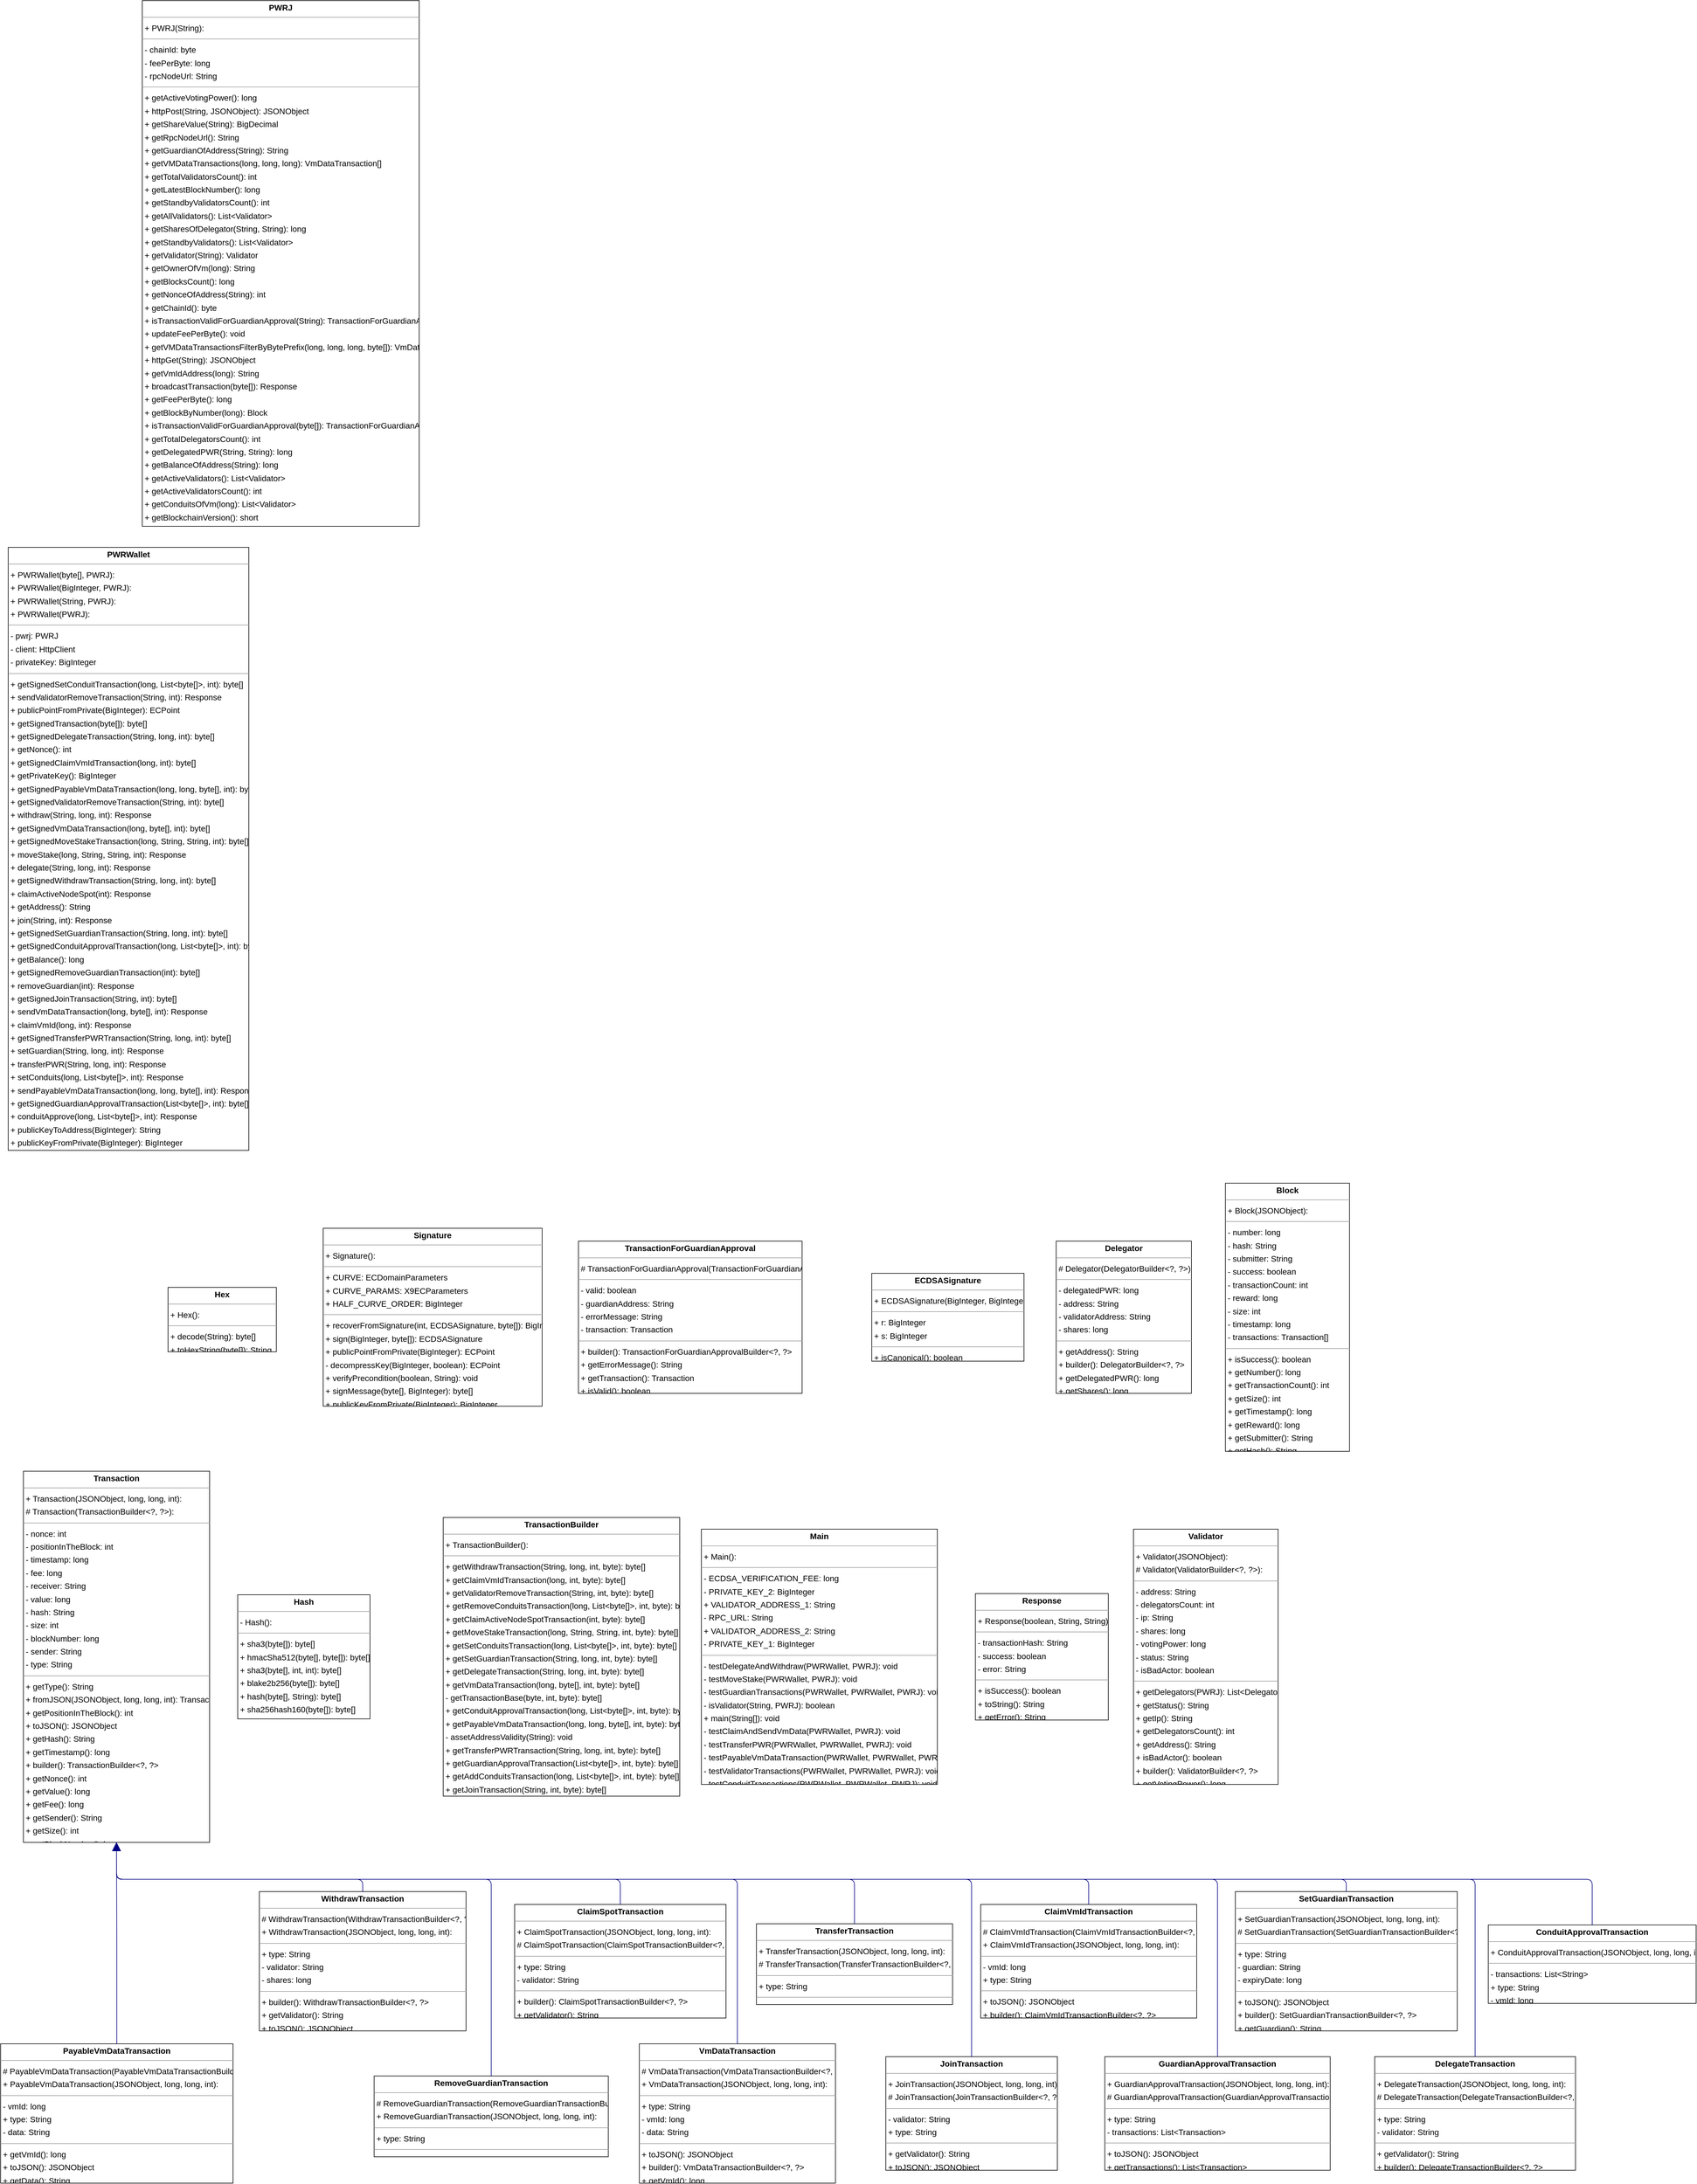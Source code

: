 <mxGraphModel dx="0" dy="0" grid="1" gridSize="10" guides="1" tooltips="1" connect="1" arrows="1" fold="1" page="0" pageScale="1" background="none" math="0" shadow="0">
  <root>
    <mxCell id="0" />
    <mxCell id="1" parent="0" />
    <mxCell id="node0" parent="1" vertex="1" value="&lt;p style=&quot;margin:0px;margin-top:4px;text-align:center;&quot;&gt;&lt;b&gt;Block&lt;/b&gt;&lt;/p&gt;&lt;hr size=&quot;1&quot;/&gt;&lt;p style=&quot;margin:0 0 0 4px;line-height:1.6;&quot;&gt;+ Block(JSONObject): &lt;/p&gt;&lt;hr size=&quot;1&quot;/&gt;&lt;p style=&quot;margin:0 0 0 4px;line-height:1.6;&quot;&gt;- number: long&lt;br/&gt;- hash: String&lt;br/&gt;- submitter: String&lt;br/&gt;- success: boolean&lt;br/&gt;- transactionCount: int&lt;br/&gt;- reward: long&lt;br/&gt;- size: int&lt;br/&gt;- timestamp: long&lt;br/&gt;- transactions: Transaction[]&lt;/p&gt;&lt;hr size=&quot;1&quot;/&gt;&lt;p style=&quot;margin:0 0 0 4px;line-height:1.6;&quot;&gt;+ isSuccess(): boolean&lt;br/&gt;+ getNumber(): long&lt;br/&gt;+ getTransactionCount(): int&lt;br/&gt;+ getSize(): int&lt;br/&gt;+ getTimestamp(): long&lt;br/&gt;+ getReward(): long&lt;br/&gt;+ getSubmitter(): String&lt;br/&gt;+ getHash(): String&lt;br/&gt;+ getTransactions(): Transaction[]&lt;/p&gt;" style="verticalAlign=top;align=left;overflow=fill;fontSize=14;fontFamily=Helvetica;html=1;rounded=0;shadow=0;comic=0;labelBackgroundColor=none;strokeWidth=1;">
      <mxGeometry x="1959" y="2005" width="212" height="458" as="geometry" />
    </mxCell>
    <mxCell id="node4" parent="1" vertex="1" value="&lt;p style=&quot;margin:0px;margin-top:4px;text-align:center;&quot;&gt;&lt;b&gt;ClaimSpotTransaction&lt;/b&gt;&lt;/p&gt;&lt;hr size=&quot;1&quot;/&gt;&lt;p style=&quot;margin:0 0 0 4px;line-height:1.6;&quot;&gt;+ ClaimSpotTransaction(JSONObject, long, long, int): &lt;br/&gt;# ClaimSpotTransaction(ClaimSpotTransactionBuilder&amp;lt;?, ?&amp;gt;): &lt;/p&gt;&lt;hr size=&quot;1&quot;/&gt;&lt;p style=&quot;margin:0 0 0 4px;line-height:1.6;&quot;&gt;+ type: String&lt;br/&gt;- validator: String&lt;/p&gt;&lt;hr size=&quot;1&quot;/&gt;&lt;p style=&quot;margin:0 0 0 4px;line-height:1.6;&quot;&gt;+ builder(): ClaimSpotTransactionBuilder&amp;lt;?, ?&amp;gt;&lt;br/&gt;+ getValidator(): String&lt;br/&gt;+ toJSON(): JSONObject&lt;/p&gt;" style="verticalAlign=top;align=left;overflow=fill;fontSize=14;fontFamily=Helvetica;html=1;rounded=0;shadow=0;comic=0;labelBackgroundColor=none;strokeWidth=1;">
      <mxGeometry x="745" y="3237" width="361" height="194" as="geometry" />
    </mxCell>
    <mxCell id="node14" parent="1" vertex="1" value="&lt;p style=&quot;margin:0px;margin-top:4px;text-align:center;&quot;&gt;&lt;b&gt;ClaimVmIdTransaction&lt;/b&gt;&lt;/p&gt;&lt;hr size=&quot;1&quot;/&gt;&lt;p style=&quot;margin:0 0 0 4px;line-height:1.6;&quot;&gt;# ClaimVmIdTransaction(ClaimVmIdTransactionBuilder&amp;lt;?, ?&amp;gt;): &lt;br/&gt;+ ClaimVmIdTransaction(JSONObject, long, long, int): &lt;/p&gt;&lt;hr size=&quot;1&quot;/&gt;&lt;p style=&quot;margin:0 0 0 4px;line-height:1.6;&quot;&gt;- vmId: long&lt;br/&gt;+ type: String&lt;/p&gt;&lt;hr size=&quot;1&quot;/&gt;&lt;p style=&quot;margin:0 0 0 4px;line-height:1.6;&quot;&gt;+ toJSON(): JSONObject&lt;br/&gt;+ builder(): ClaimVmIdTransactionBuilder&amp;lt;?, ?&amp;gt;&lt;br/&gt;+ getVmId(): long&lt;/p&gt;" style="verticalAlign=top;align=left;overflow=fill;fontSize=14;fontFamily=Helvetica;html=1;rounded=0;shadow=0;comic=0;labelBackgroundColor=none;strokeWidth=1;">
      <mxGeometry x="1541" y="3237" width="369" height="194" as="geometry" />
    </mxCell>
    <mxCell id="node20" parent="1" vertex="1" value="&lt;p style=&quot;margin:0px;margin-top:4px;text-align:center;&quot;&gt;&lt;b&gt;ConduitApprovalTransaction&lt;/b&gt;&lt;/p&gt;&lt;hr size=&quot;1&quot;/&gt;&lt;p style=&quot;margin:0 0 0 4px;line-height:1.6;&quot;&gt;+ ConduitApprovalTransaction(JSONObject, long, long, int): &lt;/p&gt;&lt;hr size=&quot;1&quot;/&gt;&lt;p style=&quot;margin:0 0 0 4px;line-height:1.6;&quot;&gt;- transactions: List&amp;lt;String&amp;gt;&lt;br/&gt;+ type: String&lt;br/&gt;- vmId: long&lt;/p&gt;" style="verticalAlign=top;align=left;overflow=fill;fontSize=14;fontFamily=Helvetica;html=1;rounded=0;shadow=0;comic=0;labelBackgroundColor=none;strokeWidth=1;">
      <mxGeometry x="2408" y="3272" width="355" height="134" as="geometry" />
    </mxCell>
    <mxCell id="node19" parent="1" vertex="1" value="&lt;p style=&quot;margin:0px;margin-top:4px;text-align:center;&quot;&gt;&lt;b&gt;DelegateTransaction&lt;/b&gt;&lt;/p&gt;&lt;hr size=&quot;1&quot;/&gt;&lt;p style=&quot;margin:0 0 0 4px;line-height:1.6;&quot;&gt;+ DelegateTransaction(JSONObject, long, long, int): &lt;br/&gt;# DelegateTransaction(DelegateTransactionBuilder&amp;lt;?, ?&amp;gt;): &lt;/p&gt;&lt;hr size=&quot;1&quot;/&gt;&lt;p style=&quot;margin:0 0 0 4px;line-height:1.6;&quot;&gt;+ type: String&lt;br/&gt;- validator: String&lt;/p&gt;&lt;hr size=&quot;1&quot;/&gt;&lt;p style=&quot;margin:0 0 0 4px;line-height:1.6;&quot;&gt;+ getValidator(): String&lt;br/&gt;+ builder(): DelegateTransactionBuilder&amp;lt;?, ?&amp;gt;&lt;br/&gt;+ toJSON(): JSONObject&lt;/p&gt;" style="verticalAlign=top;align=left;overflow=fill;fontSize=14;fontFamily=Helvetica;html=1;rounded=0;shadow=0;comic=0;labelBackgroundColor=none;strokeWidth=1;">
      <mxGeometry x="2214" y="3497" width="343" height="194" as="geometry" />
    </mxCell>
    <mxCell id="node8" parent="1" vertex="1" value="&lt;p style=&quot;margin:0px;margin-top:4px;text-align:center;&quot;&gt;&lt;b&gt;Delegator&lt;/b&gt;&lt;/p&gt;&lt;hr size=&quot;1&quot;/&gt;&lt;p style=&quot;margin:0 0 0 4px;line-height:1.6;&quot;&gt;# Delegator(DelegatorBuilder&amp;lt;?, ?&amp;gt;): &lt;/p&gt;&lt;hr size=&quot;1&quot;/&gt;&lt;p style=&quot;margin:0 0 0 4px;line-height:1.6;&quot;&gt;- delegatedPWR: long&lt;br/&gt;- address: String&lt;br/&gt;- validatorAddress: String&lt;br/&gt;- shares: long&lt;/p&gt;&lt;hr size=&quot;1&quot;/&gt;&lt;p style=&quot;margin:0 0 0 4px;line-height:1.6;&quot;&gt;+ getAddress(): String&lt;br/&gt;+ builder(): DelegatorBuilder&amp;lt;?, ?&amp;gt;&lt;br/&gt;+ getDelegatedPWR(): long&lt;br/&gt;+ getShares(): long&lt;br/&gt;+ getValidatorAddress(): String&lt;/p&gt;" style="verticalAlign=top;align=left;overflow=fill;fontSize=14;fontFamily=Helvetica;html=1;rounded=0;shadow=0;comic=0;labelBackgroundColor=none;strokeWidth=1;">
      <mxGeometry x="1670" y="2104" width="231" height="260" as="geometry" />
    </mxCell>
    <mxCell id="node11" parent="1" vertex="1" value="&lt;p style=&quot;margin:0px;margin-top:4px;text-align:center;&quot;&gt;&lt;b&gt;ECDSASignature&lt;/b&gt;&lt;/p&gt;&lt;hr size=&quot;1&quot;/&gt;&lt;p style=&quot;margin:0 0 0 4px;line-height:1.6;&quot;&gt;+ ECDSASignature(BigInteger, BigInteger): &lt;/p&gt;&lt;hr size=&quot;1&quot;/&gt;&lt;p style=&quot;margin:0 0 0 4px;line-height:1.6;&quot;&gt;+ r: BigInteger&lt;br/&gt;+ s: BigInteger&lt;/p&gt;&lt;hr size=&quot;1&quot;/&gt;&lt;p style=&quot;margin:0 0 0 4px;line-height:1.6;&quot;&gt;+ isCanonical(): boolean&lt;br/&gt;+ toCanonicalised(): ECDSASignature&lt;/p&gt;" style="verticalAlign=top;align=left;overflow=fill;fontSize=14;fontFamily=Helvetica;html=1;rounded=0;shadow=0;comic=0;labelBackgroundColor=none;strokeWidth=1;">
      <mxGeometry x="1355" y="2159" width="260" height="150" as="geometry" />
    </mxCell>
    <mxCell id="node16" parent="1" vertex="1" value="&lt;p style=&quot;margin:0px;margin-top:4px;text-align:center;&quot;&gt;&lt;b&gt;GuardianApprovalTransaction&lt;/b&gt;&lt;/p&gt;&lt;hr size=&quot;1&quot;/&gt;&lt;p style=&quot;margin:0 0 0 4px;line-height:1.6;&quot;&gt;+ GuardianApprovalTransaction(JSONObject, long, long, int): &lt;br/&gt;# GuardianApprovalTransaction(GuardianApprovalTransactionBuilder&amp;lt;?, ?&amp;gt;): &lt;/p&gt;&lt;hr size=&quot;1&quot;/&gt;&lt;p style=&quot;margin:0 0 0 4px;line-height:1.6;&quot;&gt;+ type: String&lt;br/&gt;- transactions: List&amp;lt;Transaction&amp;gt;&lt;/p&gt;&lt;hr size=&quot;1&quot;/&gt;&lt;p style=&quot;margin:0 0 0 4px;line-height:1.6;&quot;&gt;+ toJSON(): JSONObject&lt;br/&gt;+ getTransactions(): List&amp;lt;Transaction&amp;gt;&lt;br/&gt;+ builder(): GuardianApprovalTransactionBuilder&amp;lt;?, ?&amp;gt;&lt;/p&gt;" style="verticalAlign=top;align=left;overflow=fill;fontSize=14;fontFamily=Helvetica;html=1;rounded=0;shadow=0;comic=0;labelBackgroundColor=none;strokeWidth=1;">
      <mxGeometry x="1753" y="3497" width="385" height="194" as="geometry" />
    </mxCell>
    <mxCell id="node23" parent="1" vertex="1" value="&lt;p style=&quot;margin:0px;margin-top:4px;text-align:center;&quot;&gt;&lt;b&gt;Hash&lt;/b&gt;&lt;/p&gt;&lt;hr size=&quot;1&quot;/&gt;&lt;p style=&quot;margin:0 0 0 4px;line-height:1.6;&quot;&gt;- Hash(): &lt;/p&gt;&lt;hr size=&quot;1&quot;/&gt;&lt;p style=&quot;margin:0 0 0 4px;line-height:1.6;&quot;&gt;+ sha3(byte[]): byte[]&lt;br/&gt;+ hmacSha512(byte[], byte[]): byte[]&lt;br/&gt;+ sha3(byte[], int, int): byte[]&lt;br/&gt;+ blake2b256(byte[]): byte[]&lt;br/&gt;+ hash(byte[], String): byte[]&lt;br/&gt;+ sha256hash160(byte[]): byte[]&lt;br/&gt;+ sha256(byte[]): byte[]&lt;/p&gt;" style="verticalAlign=top;align=left;overflow=fill;fontSize=14;fontFamily=Helvetica;html=1;rounded=0;shadow=0;comic=0;labelBackgroundColor=none;strokeWidth=1;">
      <mxGeometry x="272" y="2708" width="226" height="212" as="geometry" />
    </mxCell>
    <mxCell id="node25" parent="1" vertex="1" value="&lt;p style=&quot;margin:0px;margin-top:4px;text-align:center;&quot;&gt;&lt;b&gt;Hex&lt;/b&gt;&lt;/p&gt;&lt;hr size=&quot;1&quot;/&gt;&lt;p style=&quot;margin:0 0 0 4px;line-height:1.6;&quot;&gt;+ Hex(): &lt;/p&gt;&lt;hr size=&quot;1&quot;/&gt;&lt;p style=&quot;margin:0 0 0 4px;line-height:1.6;&quot;&gt;+ decode(String): byte[]&lt;br/&gt;+ toHexString(byte[]): String&lt;/p&gt;" style="verticalAlign=top;align=left;overflow=fill;fontSize=14;fontFamily=Helvetica;html=1;rounded=0;shadow=0;comic=0;labelBackgroundColor=none;strokeWidth=1;">
      <mxGeometry x="153" y="2183" width="185" height="110" as="geometry" />
    </mxCell>
    <mxCell id="node13" parent="1" vertex="1" value="&lt;p style=&quot;margin:0px;margin-top:4px;text-align:center;&quot;&gt;&lt;b&gt;JoinTransaction&lt;/b&gt;&lt;/p&gt;&lt;hr size=&quot;1&quot;/&gt;&lt;p style=&quot;margin:0 0 0 4px;line-height:1.6;&quot;&gt;+ JoinTransaction(JSONObject, long, long, int): &lt;br/&gt;# JoinTransaction(JoinTransactionBuilder&amp;lt;?, ?&amp;gt;): &lt;/p&gt;&lt;hr size=&quot;1&quot;/&gt;&lt;p style=&quot;margin:0 0 0 4px;line-height:1.6;&quot;&gt;- validator: String&lt;br/&gt;+ type: String&lt;/p&gt;&lt;hr size=&quot;1&quot;/&gt;&lt;p style=&quot;margin:0 0 0 4px;line-height:1.6;&quot;&gt;+ getValidator(): String&lt;br/&gt;+ toJSON(): JSONObject&lt;br/&gt;+ builder(): JoinTransactionBuilder&amp;lt;?, ?&amp;gt;&lt;/p&gt;" style="verticalAlign=top;align=left;overflow=fill;fontSize=14;fontFamily=Helvetica;html=1;rounded=0;shadow=0;comic=0;labelBackgroundColor=none;strokeWidth=1;">
      <mxGeometry x="1379" y="3497" width="293" height="194" as="geometry" />
    </mxCell>
    <mxCell id="node12" parent="1" vertex="1" value="&lt;p style=&quot;margin:0px;margin-top:4px;text-align:center;&quot;&gt;&lt;b&gt;Main&lt;/b&gt;&lt;/p&gt;&lt;hr size=&quot;1&quot;/&gt;&lt;p style=&quot;margin:0 0 0 4px;line-height:1.6;&quot;&gt;+ Main(): &lt;/p&gt;&lt;hr size=&quot;1&quot;/&gt;&lt;p style=&quot;margin:0 0 0 4px;line-height:1.6;&quot;&gt;- ECDSA_VERIFICATION_FEE: long&lt;br/&gt;- PRIVATE_KEY_2: BigInteger&lt;br/&gt;+ VALIDATOR_ADDRESS_1: String&lt;br/&gt;- RPC_URL: String&lt;br/&gt;+ VALIDATOR_ADDRESS_2: String&lt;br/&gt;- PRIVATE_KEY_1: BigInteger&lt;/p&gt;&lt;hr size=&quot;1&quot;/&gt;&lt;p style=&quot;margin:0 0 0 4px;line-height:1.6;&quot;&gt;- testDelegateAndWithdraw(PWRWallet, PWRJ): void&lt;br/&gt;- testMoveStake(PWRWallet, PWRJ): void&lt;br/&gt;- testGuardianTransactions(PWRWallet, PWRWallet, PWRJ): void&lt;br/&gt;- isValidator(String, PWRJ): boolean&lt;br/&gt;+ main(String[]): void&lt;br/&gt;- testClaimAndSendVmData(PWRWallet, PWRJ): void&lt;br/&gt;- testTransferPWR(PWRWallet, PWRWallet, PWRJ): void&lt;br/&gt;- testPayableVmDataTransaction(PWRWallet, PWRWallet, PWRJ): void&lt;br/&gt;- testValidatorTransactions(PWRWallet, PWRWallet, PWRJ): void&lt;br/&gt;- testConduitTransactions(PWRWallet, PWRWallet, PWRJ): void&lt;br/&gt;- testTransferPWRFromVM(PWRWallet, PWRWallet, PWRJ): void&lt;/p&gt;" style="verticalAlign=top;align=left;overflow=fill;fontSize=14;fontFamily=Helvetica;html=1;rounded=0;shadow=0;comic=0;labelBackgroundColor=none;strokeWidth=1;">
      <mxGeometry x="1064" y="2596" width="403" height="436" as="geometry" />
    </mxCell>
    <mxCell id="node2" parent="1" vertex="1" value="&lt;p style=&quot;margin:0px;margin-top:4px;text-align:center;&quot;&gt;&lt;b&gt;PWRJ&lt;/b&gt;&lt;/p&gt;&lt;hr size=&quot;1&quot;/&gt;&lt;p style=&quot;margin:0 0 0 4px;line-height:1.6;&quot;&gt;+ PWRJ(String): &lt;/p&gt;&lt;hr size=&quot;1&quot;/&gt;&lt;p style=&quot;margin:0 0 0 4px;line-height:1.6;&quot;&gt;- chainId: byte&lt;br/&gt;- feePerByte: long&lt;br/&gt;- rpcNodeUrl: String&lt;/p&gt;&lt;hr size=&quot;1&quot;/&gt;&lt;p style=&quot;margin:0 0 0 4px;line-height:1.6;&quot;&gt;+ getActiveVotingPower(): long&lt;br/&gt;+ httpPost(String, JSONObject): JSONObject&lt;br/&gt;+ getShareValue(String): BigDecimal&lt;br/&gt;+ getRpcNodeUrl(): String&lt;br/&gt;+ getGuardianOfAddress(String): String&lt;br/&gt;+ getVMDataTransactions(long, long, long): VmDataTransaction[]&lt;br/&gt;+ getTotalValidatorsCount(): int&lt;br/&gt;+ getLatestBlockNumber(): long&lt;br/&gt;+ getStandbyValidatorsCount(): int&lt;br/&gt;+ getAllValidators(): List&amp;lt;Validator&amp;gt;&lt;br/&gt;+ getSharesOfDelegator(String, String): long&lt;br/&gt;+ getStandbyValidators(): List&amp;lt;Validator&amp;gt;&lt;br/&gt;+ getValidator(String): Validator&lt;br/&gt;+ getOwnerOfVm(long): String&lt;br/&gt;+ getBlocksCount(): long&lt;br/&gt;+ getNonceOfAddress(String): int&lt;br/&gt;+ getChainId(): byte&lt;br/&gt;+ isTransactionValidForGuardianApproval(String): TransactionForGuardianApproval&lt;br/&gt;+ updateFeePerByte(): void&lt;br/&gt;+ getVMDataTransactionsFilterByBytePrefix(long, long, long, byte[]): VmDataTransaction[]&lt;br/&gt;+ httpGet(String): JSONObject&lt;br/&gt;+ getVmIdAddress(long): String&lt;br/&gt;+ broadcastTransaction(byte[]): Response&lt;br/&gt;+ getFeePerByte(): long&lt;br/&gt;+ getBlockByNumber(long): Block&lt;br/&gt;+ isTransactionValidForGuardianApproval(byte[]): TransactionForGuardianApproval&lt;br/&gt;+ getTotalDelegatorsCount(): int&lt;br/&gt;+ getDelegatedPWR(String, String): long&lt;br/&gt;+ getBalanceOfAddress(String): long&lt;br/&gt;+ getActiveValidators(): List&amp;lt;Validator&amp;gt;&lt;br/&gt;+ getActiveValidatorsCount(): int&lt;br/&gt;+ getConduitsOfVm(long): List&amp;lt;Validator&amp;gt;&lt;br/&gt;+ getBlockchainVersion(): short&lt;br/&gt;+ getDelegatees(String): List&amp;lt;Validator&amp;gt;&lt;br/&gt;+ getOrDefault(JSONObject, String, Object): Object&lt;/p&gt;" style="verticalAlign=top;align=left;overflow=fill;fontSize=14;fontFamily=Helvetica;html=1;rounded=0;shadow=0;comic=0;labelBackgroundColor=none;strokeWidth=1;">
      <mxGeometry x="109" y="-15" width="473" height="898" as="geometry" />
    </mxCell>
    <mxCell id="node5" parent="1" vertex="1" value="&lt;p style=&quot;margin:0px;margin-top:4px;text-align:center;&quot;&gt;&lt;b&gt;PWRWallet&lt;/b&gt;&lt;/p&gt;&lt;hr size=&quot;1&quot;/&gt;&lt;p style=&quot;margin:0 0 0 4px;line-height:1.6;&quot;&gt;+ PWRWallet(byte[], PWRJ): &lt;br/&gt;+ PWRWallet(BigInteger, PWRJ): &lt;br/&gt;+ PWRWallet(String, PWRJ): &lt;br/&gt;+ PWRWallet(PWRJ): &lt;/p&gt;&lt;hr size=&quot;1&quot;/&gt;&lt;p style=&quot;margin:0 0 0 4px;line-height:1.6;&quot;&gt;- pwrj: PWRJ&lt;br/&gt;- client: HttpClient&lt;br/&gt;- privateKey: BigInteger&lt;/p&gt;&lt;hr size=&quot;1&quot;/&gt;&lt;p style=&quot;margin:0 0 0 4px;line-height:1.6;&quot;&gt;+ getSignedSetConduitTransaction(long, List&amp;lt;byte[]&amp;gt;, int): byte[]&lt;br/&gt;+ sendValidatorRemoveTransaction(String, int): Response&lt;br/&gt;+ publicPointFromPrivate(BigInteger): ECPoint&lt;br/&gt;+ getSignedTransaction(byte[]): byte[]&lt;br/&gt;+ getSignedDelegateTransaction(String, long, int): byte[]&lt;br/&gt;+ getNonce(): int&lt;br/&gt;+ getSignedClaimVmIdTransaction(long, int): byte[]&lt;br/&gt;+ getPrivateKey(): BigInteger&lt;br/&gt;+ getSignedPayableVmDataTransaction(long, long, byte[], int): byte[]&lt;br/&gt;+ getSignedValidatorRemoveTransaction(String, int): byte[]&lt;br/&gt;+ withdraw(String, long, int): Response&lt;br/&gt;+ getSignedVmDataTransaction(long, byte[], int): byte[]&lt;br/&gt;+ getSignedMoveStakeTransaction(long, String, String, int): byte[]&lt;br/&gt;+ moveStake(long, String, String, int): Response&lt;br/&gt;+ delegate(String, long, int): Response&lt;br/&gt;+ getSignedWithdrawTransaction(String, long, int): byte[]&lt;br/&gt;+ claimActiveNodeSpot(int): Response&lt;br/&gt;+ getAddress(): String&lt;br/&gt;+ join(String, int): Response&lt;br/&gt;+ getSignedSetGuardianTransaction(String, long, int): byte[]&lt;br/&gt;+ getSignedConduitApprovalTransaction(long, List&amp;lt;byte[]&amp;gt;, int): byte[]&lt;br/&gt;+ getBalance(): long&lt;br/&gt;+ getSignedRemoveGuardianTransaction(int): byte[]&lt;br/&gt;+ removeGuardian(int): Response&lt;br/&gt;+ getSignedJoinTransaction(String, int): byte[]&lt;br/&gt;+ sendVmDataTransaction(long, byte[], int): Response&lt;br/&gt;+ claimVmId(long, int): Response&lt;br/&gt;+ getSignedTransferPWRTransaction(String, long, int): byte[]&lt;br/&gt;+ setGuardian(String, long, int): Response&lt;br/&gt;+ transferPWR(String, long, int): Response&lt;br/&gt;+ setConduits(long, List&amp;lt;byte[]&amp;gt;, int): Response&lt;br/&gt;+ sendPayableVmDataTransaction(long, long, byte[], int): Response&lt;br/&gt;+ getSignedGuardianApprovalTransaction(List&amp;lt;byte[]&amp;gt;, int): byte[]&lt;br/&gt;+ conduitApprove(long, List&amp;lt;byte[]&amp;gt;, int): Response&lt;br/&gt;+ publicKeyToAddress(BigInteger): String&lt;br/&gt;+ publicKeyFromPrivate(BigInteger): BigInteger&lt;br/&gt;+ sendGuardianApprovalTransaction(List&amp;lt;byte[]&amp;gt;, int): Response&lt;br/&gt;+ getSignedClaimActiveNodeSpotTransaction(int): byte[]&lt;/p&gt;" style="verticalAlign=top;align=left;overflow=fill;fontSize=14;fontFamily=Helvetica;html=1;rounded=0;shadow=0;comic=0;labelBackgroundColor=none;strokeWidth=1;">
      <mxGeometry x="-120" y="919" width="411" height="1030" as="geometry" />
    </mxCell>
    <mxCell id="node24" parent="1" vertex="1" value="&lt;p style=&quot;margin:0px;margin-top:4px;text-align:center;&quot;&gt;&lt;b&gt;PayableVmDataTransaction&lt;/b&gt;&lt;/p&gt;&lt;hr size=&quot;1&quot;/&gt;&lt;p style=&quot;margin:0 0 0 4px;line-height:1.6;&quot;&gt;# PayableVmDataTransaction(PayableVmDataTransactionBuilder&amp;lt;?, ?&amp;gt;): &lt;br/&gt;+ PayableVmDataTransaction(JSONObject, long, long, int): &lt;/p&gt;&lt;hr size=&quot;1&quot;/&gt;&lt;p style=&quot;margin:0 0 0 4px;line-height:1.6;&quot;&gt;- vmId: long&lt;br/&gt;+ type: String&lt;br/&gt;- data: String&lt;/p&gt;&lt;hr size=&quot;1&quot;/&gt;&lt;p style=&quot;margin:0 0 0 4px;line-height:1.6;&quot;&gt;+ getVmId(): long&lt;br/&gt;+ toJSON(): JSONObject&lt;br/&gt;+ getData(): String&lt;br/&gt;+ builder(): PayableVmDataTransactionBuilder&amp;lt;?, ?&amp;gt;&lt;/p&gt;" style="verticalAlign=top;align=left;overflow=fill;fontSize=14;fontFamily=Helvetica;html=1;rounded=0;shadow=0;comic=0;labelBackgroundColor=none;strokeWidth=1;">
      <mxGeometry x="-133" y="3475" width="397" height="238" as="geometry" />
    </mxCell>
    <mxCell id="node3" parent="1" vertex="1" value="&lt;p style=&quot;margin:0px;margin-top:4px;text-align:center;&quot;&gt;&lt;b&gt;RemoveGuardianTransaction&lt;/b&gt;&lt;/p&gt;&lt;hr size=&quot;1&quot;/&gt;&lt;p style=&quot;margin:0 0 0 4px;line-height:1.6;&quot;&gt;# RemoveGuardianTransaction(RemoveGuardianTransactionBuilder&amp;lt;?, ?&amp;gt;): &lt;br/&gt;+ RemoveGuardianTransaction(JSONObject, long, long, int): &lt;/p&gt;&lt;hr size=&quot;1&quot;/&gt;&lt;p style=&quot;margin:0 0 0 4px;line-height:1.6;&quot;&gt;+ type: String&lt;/p&gt;&lt;hr size=&quot;1&quot;/&gt;&lt;p style=&quot;margin:0 0 0 4px;line-height:1.6;&quot;&gt;+ builder(): RemoveGuardianTransactionBuilder&amp;lt;?, ?&amp;gt;&lt;/p&gt;" style="verticalAlign=top;align=left;overflow=fill;fontSize=14;fontFamily=Helvetica;html=1;rounded=0;shadow=0;comic=0;labelBackgroundColor=none;strokeWidth=1;">
      <mxGeometry x="505" y="3530" width="400" height="138" as="geometry" />
    </mxCell>
    <mxCell id="node10" parent="1" vertex="1" value="&lt;p style=&quot;margin:0px;margin-top:4px;text-align:center;&quot;&gt;&lt;b&gt;Response&lt;/b&gt;&lt;/p&gt;&lt;hr size=&quot;1&quot;/&gt;&lt;p style=&quot;margin:0 0 0 4px;line-height:1.6;&quot;&gt;+ Response(boolean, String, String): &lt;/p&gt;&lt;hr size=&quot;1&quot;/&gt;&lt;p style=&quot;margin:0 0 0 4px;line-height:1.6;&quot;&gt;- transactionHash: String&lt;br/&gt;- success: boolean&lt;br/&gt;- error: String&lt;/p&gt;&lt;hr size=&quot;1&quot;/&gt;&lt;p style=&quot;margin:0 0 0 4px;line-height:1.6;&quot;&gt;+ isSuccess(): boolean&lt;br/&gt;+ toString(): String&lt;br/&gt;+ getError(): String&lt;br/&gt;+ getTransactionHash(): String&lt;/p&gt;" style="verticalAlign=top;align=left;overflow=fill;fontSize=14;fontFamily=Helvetica;html=1;rounded=0;shadow=0;comic=0;labelBackgroundColor=none;strokeWidth=1;">
      <mxGeometry x="1532" y="2706" width="227" height="216" as="geometry" />
    </mxCell>
    <mxCell id="node18" parent="1" vertex="1" value="&lt;p style=&quot;margin:0px;margin-top:4px;text-align:center;&quot;&gt;&lt;b&gt;SetGuardianTransaction&lt;/b&gt;&lt;/p&gt;&lt;hr size=&quot;1&quot;/&gt;&lt;p style=&quot;margin:0 0 0 4px;line-height:1.6;&quot;&gt;+ SetGuardianTransaction(JSONObject, long, long, int): &lt;br/&gt;# SetGuardianTransaction(SetGuardianTransactionBuilder&amp;lt;?, ?&amp;gt;): &lt;/p&gt;&lt;hr size=&quot;1&quot;/&gt;&lt;p style=&quot;margin:0 0 0 4px;line-height:1.6;&quot;&gt;+ type: String&lt;br/&gt;- guardian: String&lt;br/&gt;- expiryDate: long&lt;/p&gt;&lt;hr size=&quot;1&quot;/&gt;&lt;p style=&quot;margin:0 0 0 4px;line-height:1.6;&quot;&gt;+ toJSON(): JSONObject&lt;br/&gt;+ builder(): SetGuardianTransactionBuilder&amp;lt;?, ?&amp;gt;&lt;br/&gt;+ getGuardian(): String&lt;br/&gt;+ getExpiryDate(): long&lt;/p&gt;" style="verticalAlign=top;align=left;overflow=fill;fontSize=14;fontFamily=Helvetica;html=1;rounded=0;shadow=0;comic=0;labelBackgroundColor=none;strokeWidth=1;">
      <mxGeometry x="1976" y="3215" width="379" height="238" as="geometry" />
    </mxCell>
    <mxCell id="node22" parent="1" vertex="1" value="&lt;p style=&quot;margin:0px;margin-top:4px;text-align:center;&quot;&gt;&lt;b&gt;Signature&lt;/b&gt;&lt;/p&gt;&lt;hr size=&quot;1&quot;/&gt;&lt;p style=&quot;margin:0 0 0 4px;line-height:1.6;&quot;&gt;+ Signature(): &lt;/p&gt;&lt;hr size=&quot;1&quot;/&gt;&lt;p style=&quot;margin:0 0 0 4px;line-height:1.6;&quot;&gt;+ CURVE: ECDomainParameters&lt;br/&gt;+ CURVE_PARAMS: X9ECParameters&lt;br/&gt;+ HALF_CURVE_ORDER: BigInteger&lt;/p&gt;&lt;hr size=&quot;1&quot;/&gt;&lt;p style=&quot;margin:0 0 0 4px;line-height:1.6;&quot;&gt;+ recoverFromSignature(int, ECDSASignature, byte[]): BigInteger&lt;br/&gt;+ sign(BigInteger, byte[]): ECDSASignature&lt;br/&gt;+ publicPointFromPrivate(BigInteger): ECPoint&lt;br/&gt;- decompressKey(BigInteger, boolean): ECPoint&lt;br/&gt;+ verifyPrecondition(boolean, String): void&lt;br/&gt;+ signMessage(byte[], BigInteger): byte[]&lt;br/&gt;+ publicKeyFromPrivate(BigInteger): BigInteger&lt;br/&gt;+ toBytesPadded(BigInteger, int): byte[]&lt;/p&gt;" style="verticalAlign=top;align=left;overflow=fill;fontSize=14;fontFamily=Helvetica;html=1;rounded=0;shadow=0;comic=0;labelBackgroundColor=none;strokeWidth=1;">
      <mxGeometry x="418" y="2082" width="374" height="304" as="geometry" />
    </mxCell>
    <mxCell id="node17" parent="1" vertex="1" value="&lt;p style=&quot;margin:0px;margin-top:4px;text-align:center;&quot;&gt;&lt;b&gt;Transaction&lt;/b&gt;&lt;/p&gt;&lt;hr size=&quot;1&quot;/&gt;&lt;p style=&quot;margin:0 0 0 4px;line-height:1.6;&quot;&gt;+ Transaction(JSONObject, long, long, int): &lt;br/&gt;# Transaction(TransactionBuilder&amp;lt;?, ?&amp;gt;): &lt;/p&gt;&lt;hr size=&quot;1&quot;/&gt;&lt;p style=&quot;margin:0 0 0 4px;line-height:1.6;&quot;&gt;- nonce: int&lt;br/&gt;- positionInTheBlock: int&lt;br/&gt;- timestamp: long&lt;br/&gt;- fee: long&lt;br/&gt;- receiver: String&lt;br/&gt;- value: long&lt;br/&gt;- hash: String&lt;br/&gt;- size: int&lt;br/&gt;- blockNumber: long&lt;br/&gt;- sender: String&lt;br/&gt;- type: String&lt;/p&gt;&lt;hr size=&quot;1&quot;/&gt;&lt;p style=&quot;margin:0 0 0 4px;line-height:1.6;&quot;&gt;+ getType(): String&lt;br/&gt;+ fromJSON(JSONObject, long, long, int): Transaction&lt;br/&gt;+ getPositionInTheBlock(): int&lt;br/&gt;+ toJSON(): JSONObject&lt;br/&gt;+ getHash(): String&lt;br/&gt;+ getTimestamp(): long&lt;br/&gt;+ builder(): TransactionBuilder&amp;lt;?, ?&amp;gt;&lt;br/&gt;+ getNonce(): int&lt;br/&gt;+ getValue(): long&lt;br/&gt;+ getFee(): long&lt;br/&gt;+ getSender(): String&lt;br/&gt;+ getSize(): int&lt;br/&gt;+ getBlockNumber(): long&lt;br/&gt;+ getReceiver(): String&lt;/p&gt;" style="verticalAlign=top;align=left;overflow=fill;fontSize=14;fontFamily=Helvetica;html=1;rounded=0;shadow=0;comic=0;labelBackgroundColor=none;strokeWidth=1;">
      <mxGeometry x="-94" y="2497" width="318" height="634" as="geometry" />
    </mxCell>
    <mxCell id="node21" parent="1" vertex="1" value="&lt;p style=&quot;margin:0px;margin-top:4px;text-align:center;&quot;&gt;&lt;b&gt;TransactionBuilder&lt;/b&gt;&lt;/p&gt;&lt;hr size=&quot;1&quot;/&gt;&lt;p style=&quot;margin:0 0 0 4px;line-height:1.6;&quot;&gt;+ TransactionBuilder(): &lt;/p&gt;&lt;hr size=&quot;1&quot;/&gt;&lt;p style=&quot;margin:0 0 0 4px;line-height:1.6;&quot;&gt;+ getWithdrawTransaction(String, long, int, byte): byte[]&lt;br/&gt;+ getClaimVmIdTransaction(long, int, byte): byte[]&lt;br/&gt;+ getValidatorRemoveTransaction(String, int, byte): byte[]&lt;br/&gt;+ getRemoveConduitsTransaction(long, List&amp;lt;byte[]&amp;gt;, int, byte): byte[]&lt;br/&gt;+ getClaimActiveNodeSpotTransaction(int, byte): byte[]&lt;br/&gt;+ getMoveStakeTransaction(long, String, String, int, byte): byte[]&lt;br/&gt;+ getSetConduitsTransaction(long, List&amp;lt;byte[]&amp;gt;, int, byte): byte[]&lt;br/&gt;+ getSetGuardianTransaction(String, long, int, byte): byte[]&lt;br/&gt;+ getDelegateTransaction(String, long, int, byte): byte[]&lt;br/&gt;+ getVmDataTransaction(long, byte[], int, byte): byte[]&lt;br/&gt;- getTransactionBase(byte, int, byte): byte[]&lt;br/&gt;+ getConduitApprovalTransaction(long, List&amp;lt;byte[]&amp;gt;, int, byte): byte[]&lt;br/&gt;+ getPayableVmDataTransaction(long, long, byte[], int, byte): byte[]&lt;br/&gt;- assetAddressValidity(String): void&lt;br/&gt;+ getTransferPWRTransaction(String, long, int, byte): byte[]&lt;br/&gt;+ getGuardianApprovalTransaction(List&amp;lt;byte[]&amp;gt;, int, byte): byte[]&lt;br/&gt;+ getAddConduitsTransaction(long, List&amp;lt;byte[]&amp;gt;, int, byte): byte[]&lt;br/&gt;+ getJoinTransaction(String, int, byte): byte[]&lt;br/&gt;+ getRemoveGuardianTransaction(int, byte): byte[]&lt;/p&gt;" style="verticalAlign=top;align=left;overflow=fill;fontSize=14;fontFamily=Helvetica;html=1;rounded=0;shadow=0;comic=0;labelBackgroundColor=none;strokeWidth=1;">
      <mxGeometry x="623" y="2576" width="404" height="476" as="geometry" />
    </mxCell>
    <mxCell id="node15" parent="1" vertex="1" value="&lt;p style=&quot;margin:0px;margin-top:4px;text-align:center;&quot;&gt;&lt;b&gt;TransactionForGuardianApproval&lt;/b&gt;&lt;/p&gt;&lt;hr size=&quot;1&quot;/&gt;&lt;p style=&quot;margin:0 0 0 4px;line-height:1.6;&quot;&gt;# TransactionForGuardianApproval(TransactionForGuardianApprovalBuilder&amp;lt;?, ?&amp;gt;): &lt;/p&gt;&lt;hr size=&quot;1&quot;/&gt;&lt;p style=&quot;margin:0 0 0 4px;line-height:1.6;&quot;&gt;- valid: boolean&lt;br/&gt;- guardianAddress: String&lt;br/&gt;- errorMessage: String&lt;br/&gt;- transaction: Transaction&lt;/p&gt;&lt;hr size=&quot;1&quot;/&gt;&lt;p style=&quot;margin:0 0 0 4px;line-height:1.6;&quot;&gt;+ builder(): TransactionForGuardianApprovalBuilder&amp;lt;?, ?&amp;gt;&lt;br/&gt;+ getErrorMessage(): String&lt;br/&gt;+ getTransaction(): Transaction&lt;br/&gt;+ isValid(): boolean&lt;br/&gt;+ getGuardianAddress(): String&lt;/p&gt;" style="verticalAlign=top;align=left;overflow=fill;fontSize=14;fontFamily=Helvetica;html=1;rounded=0;shadow=0;comic=0;labelBackgroundColor=none;strokeWidth=1;">
      <mxGeometry x="854" y="2104" width="382" height="260" as="geometry" />
    </mxCell>
    <mxCell id="node9" parent="1" vertex="1" value="&lt;p style=&quot;margin:0px;margin-top:4px;text-align:center;&quot;&gt;&lt;b&gt;TransferTransaction&lt;/b&gt;&lt;/p&gt;&lt;hr size=&quot;1&quot;/&gt;&lt;p style=&quot;margin:0 0 0 4px;line-height:1.6;&quot;&gt;+ TransferTransaction(JSONObject, long, long, int): &lt;br/&gt;# TransferTransaction(TransferTransactionBuilder&amp;lt;?, ?&amp;gt;): &lt;/p&gt;&lt;hr size=&quot;1&quot;/&gt;&lt;p style=&quot;margin:0 0 0 4px;line-height:1.6;&quot;&gt;+ type: String&lt;/p&gt;&lt;hr size=&quot;1&quot;/&gt;&lt;p style=&quot;margin:0 0 0 4px;line-height:1.6;&quot;&gt;+ builder(): TransferTransactionBuilder&amp;lt;?, ?&amp;gt;&lt;/p&gt;" style="verticalAlign=top;align=left;overflow=fill;fontSize=14;fontFamily=Helvetica;html=1;rounded=0;shadow=0;comic=0;labelBackgroundColor=none;strokeWidth=1;">
      <mxGeometry x="1158" y="3270" width="335" height="138" as="geometry" />
    </mxCell>
    <mxCell id="node7" parent="1" vertex="1" value="&lt;p style=&quot;margin:0px;margin-top:4px;text-align:center;&quot;&gt;&lt;b&gt;Validator&lt;/b&gt;&lt;/p&gt;&lt;hr size=&quot;1&quot;/&gt;&lt;p style=&quot;margin:0 0 0 4px;line-height:1.6;&quot;&gt;+ Validator(JSONObject): &lt;br/&gt;# Validator(ValidatorBuilder&amp;lt;?, ?&amp;gt;): &lt;/p&gt;&lt;hr size=&quot;1&quot;/&gt;&lt;p style=&quot;margin:0 0 0 4px;line-height:1.6;&quot;&gt;- address: String&lt;br/&gt;- delegatorsCount: int&lt;br/&gt;- ip: String&lt;br/&gt;- shares: long&lt;br/&gt;- votingPower: long&lt;br/&gt;- status: String&lt;br/&gt;- isBadActor: boolean&lt;/p&gt;&lt;hr size=&quot;1&quot;/&gt;&lt;p style=&quot;margin:0 0 0 4px;line-height:1.6;&quot;&gt;+ getDelegators(PWRJ): List&amp;lt;Delegator&amp;gt;&lt;br/&gt;+ getStatus(): String&lt;br/&gt;+ getIp(): String&lt;br/&gt;+ getDelegatorsCount(): int&lt;br/&gt;+ getAddress(): String&lt;br/&gt;+ isBadActor(): boolean&lt;br/&gt;+ builder(): ValidatorBuilder&amp;lt;?, ?&amp;gt;&lt;br/&gt;+ getVotingPower(): long&lt;br/&gt;+ getShares(): long&lt;/p&gt;" style="verticalAlign=top;align=left;overflow=fill;fontSize=14;fontFamily=Helvetica;html=1;rounded=0;shadow=0;comic=0;labelBackgroundColor=none;strokeWidth=1;">
      <mxGeometry x="1802" y="2596" width="247" height="436" as="geometry" />
    </mxCell>
    <mxCell id="node6" parent="1" vertex="1" value="&lt;p style=&quot;margin:0px;margin-top:4px;text-align:center;&quot;&gt;&lt;b&gt;VmDataTransaction&lt;/b&gt;&lt;/p&gt;&lt;hr size=&quot;1&quot;/&gt;&lt;p style=&quot;margin:0 0 0 4px;line-height:1.6;&quot;&gt;# VmDataTransaction(VmDataTransactionBuilder&amp;lt;?, ?&amp;gt;): &lt;br/&gt;+ VmDataTransaction(JSONObject, long, long, int): &lt;/p&gt;&lt;hr size=&quot;1&quot;/&gt;&lt;p style=&quot;margin:0 0 0 4px;line-height:1.6;&quot;&gt;+ type: String&lt;br/&gt;- vmId: long&lt;br/&gt;- data: String&lt;/p&gt;&lt;hr size=&quot;1&quot;/&gt;&lt;p style=&quot;margin:0 0 0 4px;line-height:1.6;&quot;&gt;+ toJSON(): JSONObject&lt;br/&gt;+ builder(): VmDataTransactionBuilder&amp;lt;?, ?&amp;gt;&lt;br/&gt;+ getVmId(): long&lt;br/&gt;+ getData(): String&lt;/p&gt;" style="verticalAlign=top;align=left;overflow=fill;fontSize=14;fontFamily=Helvetica;html=1;rounded=0;shadow=0;comic=0;labelBackgroundColor=none;strokeWidth=1;">
      <mxGeometry x="958" y="3475" width="335" height="238" as="geometry" />
    </mxCell>
    <mxCell id="node1" parent="1" vertex="1" value="&lt;p style=&quot;margin:0px;margin-top:4px;text-align:center;&quot;&gt;&lt;b&gt;WithdrawTransaction&lt;/b&gt;&lt;/p&gt;&lt;hr size=&quot;1&quot;/&gt;&lt;p style=&quot;margin:0 0 0 4px;line-height:1.6;&quot;&gt;# WithdrawTransaction(WithdrawTransactionBuilder&amp;lt;?, ?&amp;gt;): &lt;br/&gt;+ WithdrawTransaction(JSONObject, long, long, int): &lt;/p&gt;&lt;hr size=&quot;1&quot;/&gt;&lt;p style=&quot;margin:0 0 0 4px;line-height:1.6;&quot;&gt;+ type: String&lt;br/&gt;- validator: String&lt;br/&gt;- shares: long&lt;/p&gt;&lt;hr size=&quot;1&quot;/&gt;&lt;p style=&quot;margin:0 0 0 4px;line-height:1.6;&quot;&gt;+ builder(): WithdrawTransactionBuilder&amp;lt;?, ?&amp;gt;&lt;br/&gt;+ getValidator(): String&lt;br/&gt;+ toJSON(): JSONObject&lt;br/&gt;+ getShares(): long&lt;/p&gt;" style="verticalAlign=top;align=left;overflow=fill;fontSize=14;fontFamily=Helvetica;html=1;rounded=0;shadow=0;comic=0;labelBackgroundColor=none;strokeWidth=1;">
      <mxGeometry x="309" y="3215" width="353" height="238" as="geometry" />
    </mxCell>
    <mxCell id="edge6" edge="1" value="" parent="1" source="node4" target="node17" style="html=1;rounded=1;edgeStyle=orthogonalEdgeStyle;dashed=0;startArrow=none;endArrow=block;endSize=12;strokeColor=#000082;exitX=0.500;exitY=0.000;exitDx=0;exitDy=0;entryX=0.500;entryY=1.000;entryDx=0;entryDy=0;">
      <mxGeometry width="50" height="50" relative="1" as="geometry">
        <Array as="points">
          <mxPoint x="925" y="3194" />
          <mxPoint x="65" y="3194" />
        </Array>
      </mxGeometry>
    </mxCell>
    <mxCell id="edge4" edge="1" value="" parent="1" source="node14" target="node17" style="html=1;rounded=1;edgeStyle=orthogonalEdgeStyle;dashed=0;startArrow=none;endArrow=block;endSize=12;strokeColor=#000082;exitX=0.500;exitY=0.000;exitDx=0;exitDy=0;entryX=0.500;entryY=1.000;entryDx=0;entryDy=0;">
      <mxGeometry width="50" height="50" relative="1" as="geometry">
        <Array as="points">
          <mxPoint x="1725" y="3194" />
          <mxPoint x="65" y="3194" />
        </Array>
      </mxGeometry>
    </mxCell>
    <mxCell id="edge7" edge="1" value="" parent="1" source="node20" target="node17" style="html=1;rounded=1;edgeStyle=orthogonalEdgeStyle;dashed=0;startArrow=none;endArrow=block;endSize=12;strokeColor=#000082;exitX=0.500;exitY=0.000;exitDx=0;exitDy=0;entryX=0.500;entryY=1.000;entryDx=0;entryDy=0;">
      <mxGeometry width="50" height="50" relative="1" as="geometry">
        <Array as="points">
          <mxPoint x="2585" y="3194" />
          <mxPoint x="65" y="3194" />
        </Array>
      </mxGeometry>
    </mxCell>
    <mxCell id="edge9" edge="1" value="" parent="1" source="node19" target="node17" style="html=1;rounded=1;edgeStyle=orthogonalEdgeStyle;dashed=0;startArrow=none;endArrow=block;endSize=12;strokeColor=#000082;exitX=0.500;exitY=0.000;exitDx=0;exitDy=0;entryX=0.500;entryY=1.000;entryDx=0;entryDy=0;">
      <mxGeometry width="50" height="50" relative="1" as="geometry">
        <Array as="points">
          <mxPoint x="2385" y="3194" />
          <mxPoint x="65" y="3194" />
        </Array>
      </mxGeometry>
    </mxCell>
    <mxCell id="edge3" edge="1" value="" parent="1" source="node16" target="node17" style="html=1;rounded=1;edgeStyle=orthogonalEdgeStyle;dashed=0;startArrow=none;endArrow=block;endSize=12;strokeColor=#000082;exitX=0.500;exitY=0.000;exitDx=0;exitDy=0;entryX=0.500;entryY=1.000;entryDx=0;entryDy=0;">
      <mxGeometry width="50" height="50" relative="1" as="geometry">
        <Array as="points">
          <mxPoint x="1945" y="3194" />
          <mxPoint x="65" y="3194" />
        </Array>
      </mxGeometry>
    </mxCell>
    <mxCell id="edge0" edge="1" value="" parent="1" source="node13" target="node17" style="html=1;rounded=1;edgeStyle=orthogonalEdgeStyle;dashed=0;startArrow=none;endArrow=block;endSize=12;strokeColor=#000082;exitX=0.500;exitY=0.000;exitDx=0;exitDy=0;entryX=0.500;entryY=1.000;entryDx=0;entryDy=0;">
      <mxGeometry width="50" height="50" relative="1" as="geometry">
        <Array as="points">
          <mxPoint x="1525" y="3194" />
          <mxPoint x="65" y="3194" />
        </Array>
      </mxGeometry>
    </mxCell>
    <mxCell id="edge1" edge="1" value="" parent="1" source="node24" target="node17" style="html=1;rounded=1;edgeStyle=orthogonalEdgeStyle;dashed=0;startArrow=none;endArrow=block;endSize=12;strokeColor=#000082;exitX=0.500;exitY=0.000;exitDx=0;exitDy=0;entryX=0.500;entryY=1.000;entryDx=0;entryDy=0;">
      <mxGeometry width="50" height="50" relative="1" as="geometry">
        <Array as="points" />
      </mxGeometry>
    </mxCell>
    <mxCell id="edge11" edge="1" value="" parent="1" source="node3" target="node17" style="html=1;rounded=1;edgeStyle=orthogonalEdgeStyle;dashed=0;startArrow=none;endArrow=block;endSize=12;strokeColor=#000082;exitX=0.500;exitY=0.000;exitDx=0;exitDy=0;entryX=0.500;entryY=1.000;entryDx=0;entryDy=0;">
      <mxGeometry width="50" height="50" relative="1" as="geometry">
        <Array as="points">
          <mxPoint x="705" y="3194" />
          <mxPoint x="65" y="3194" />
        </Array>
      </mxGeometry>
    </mxCell>
    <mxCell id="edge8" edge="1" value="" parent="1" source="node18" target="node17" style="html=1;rounded=1;edgeStyle=orthogonalEdgeStyle;dashed=0;startArrow=none;endArrow=block;endSize=12;strokeColor=#000082;exitX=0.500;exitY=0.000;exitDx=0;exitDy=0;entryX=0.500;entryY=1.000;entryDx=0;entryDy=0;">
      <mxGeometry width="50" height="50" relative="1" as="geometry">
        <Array as="points">
          <mxPoint x="2165" y="3194" />
          <mxPoint x="65" y="3194" />
        </Array>
      </mxGeometry>
    </mxCell>
    <mxCell id="edge2" edge="1" value="" parent="1" source="node9" target="node17" style="html=1;rounded=1;edgeStyle=orthogonalEdgeStyle;dashed=0;startArrow=none;endArrow=block;endSize=12;strokeColor=#000082;exitX=0.500;exitY=0.000;exitDx=0;exitDy=0;entryX=0.500;entryY=1.000;entryDx=0;entryDy=0;">
      <mxGeometry width="50" height="50" relative="1" as="geometry">
        <Array as="points">
          <mxPoint x="1325" y="3194" />
          <mxPoint x="65" y="3194" />
        </Array>
      </mxGeometry>
    </mxCell>
    <mxCell id="edge10" edge="1" value="" parent="1" source="node6" target="node17" style="html=1;rounded=1;edgeStyle=orthogonalEdgeStyle;dashed=0;startArrow=none;endArrow=block;endSize=12;strokeColor=#000082;exitX=0.500;exitY=0.000;exitDx=0;exitDy=0;entryX=0.500;entryY=1.000;entryDx=0;entryDy=0;">
      <mxGeometry width="50" height="50" relative="1" as="geometry">
        <Array as="points">
          <mxPoint x="1125" y="3194" />
          <mxPoint x="65" y="3194" />
        </Array>
      </mxGeometry>
    </mxCell>
    <mxCell id="edge5" edge="1" value="" parent="1" source="node1" target="node17" style="html=1;rounded=1;edgeStyle=orthogonalEdgeStyle;dashed=0;startArrow=none;endArrow=block;endSize=12;strokeColor=#000082;exitX=0.500;exitY=0.000;exitDx=0;exitDy=0;entryX=0.500;entryY=1.000;entryDx=0;entryDy=0;">
      <mxGeometry width="50" height="50" relative="1" as="geometry">
        <Array as="points">
          <mxPoint x="485" y="3194" />
          <mxPoint x="65" y="3194" />
        </Array>
      </mxGeometry>
    </mxCell>
  </root>
</mxGraphModel>